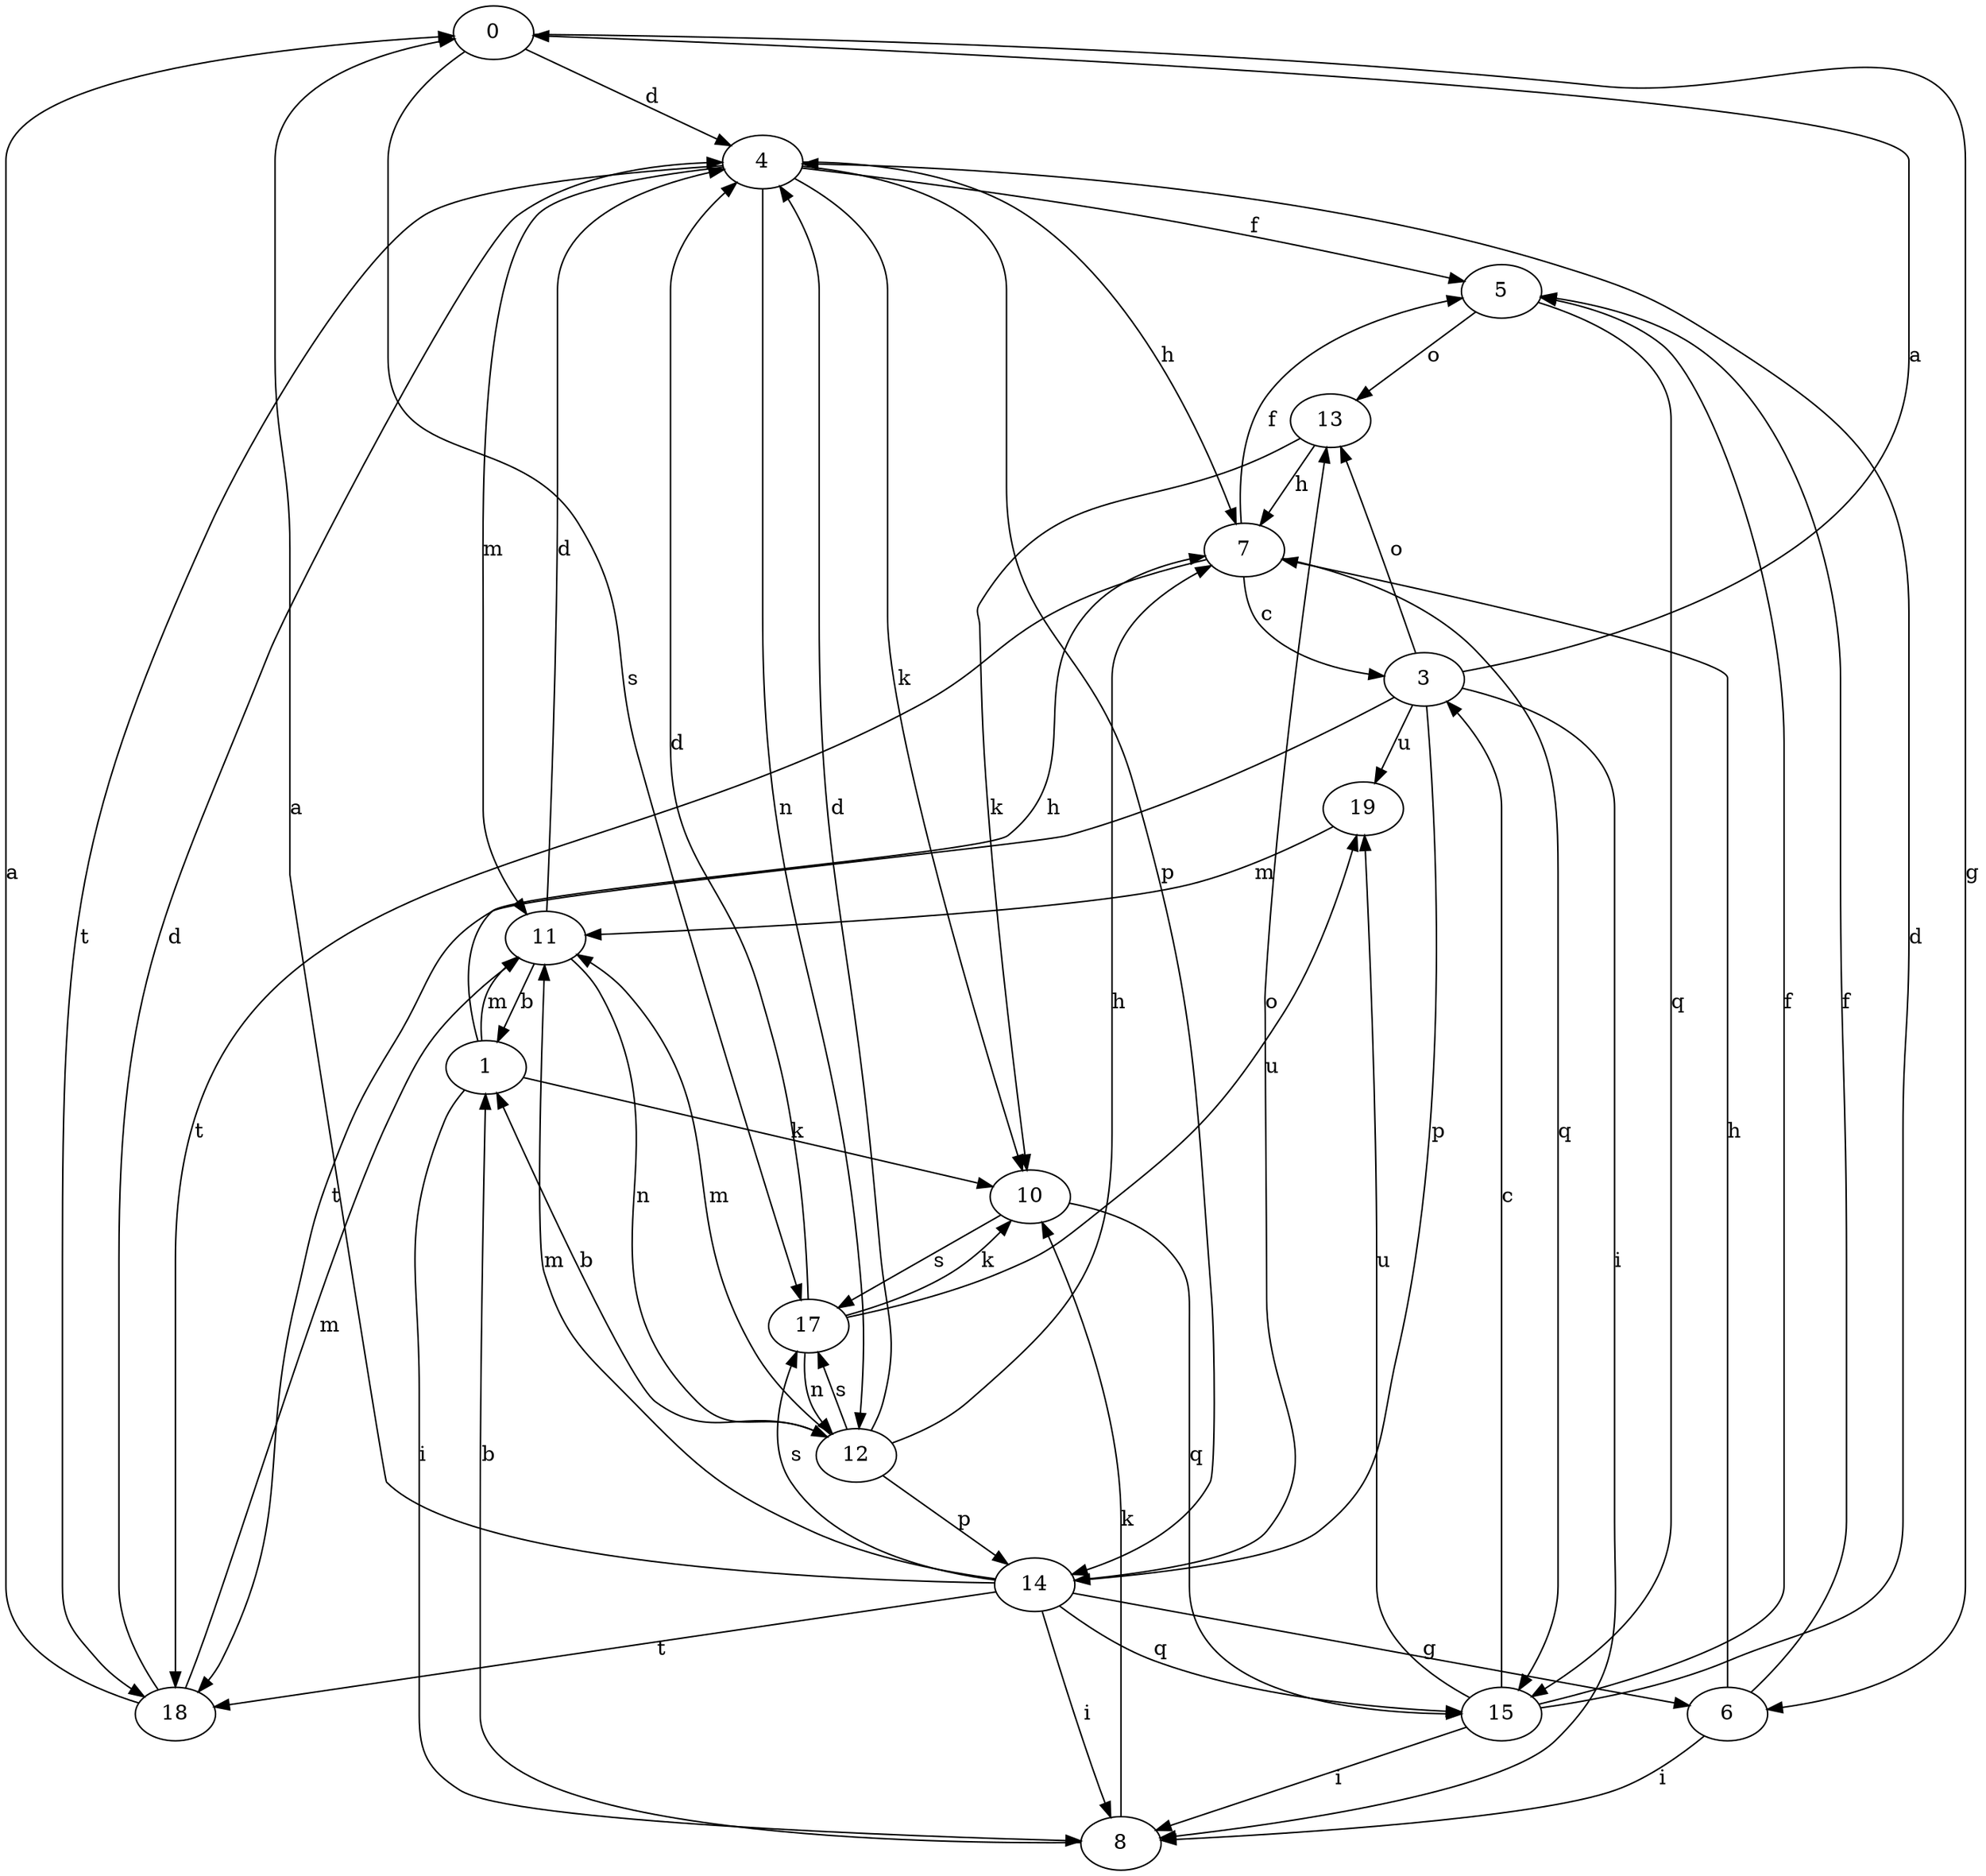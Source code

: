 strict digraph  {
0;
1;
3;
4;
5;
6;
7;
8;
10;
11;
12;
13;
14;
15;
17;
18;
19;
0 -> 4  [label=d];
0 -> 6  [label=g];
0 -> 17  [label=s];
1 -> 7  [label=h];
1 -> 8  [label=i];
1 -> 10  [label=k];
1 -> 11  [label=m];
3 -> 0  [label=a];
3 -> 8  [label=i];
3 -> 13  [label=o];
3 -> 14  [label=p];
3 -> 18  [label=t];
3 -> 19  [label=u];
4 -> 5  [label=f];
4 -> 7  [label=h];
4 -> 10  [label=k];
4 -> 11  [label=m];
4 -> 12  [label=n];
4 -> 14  [label=p];
4 -> 18  [label=t];
5 -> 13  [label=o];
5 -> 15  [label=q];
6 -> 5  [label=f];
6 -> 7  [label=h];
6 -> 8  [label=i];
7 -> 3  [label=c];
7 -> 5  [label=f];
7 -> 15  [label=q];
7 -> 18  [label=t];
8 -> 1  [label=b];
8 -> 10  [label=k];
10 -> 15  [label=q];
10 -> 17  [label=s];
11 -> 1  [label=b];
11 -> 4  [label=d];
11 -> 12  [label=n];
12 -> 1  [label=b];
12 -> 4  [label=d];
12 -> 7  [label=h];
12 -> 11  [label=m];
12 -> 14  [label=p];
12 -> 17  [label=s];
13 -> 7  [label=h];
13 -> 10  [label=k];
14 -> 0  [label=a];
14 -> 6  [label=g];
14 -> 8  [label=i];
14 -> 11  [label=m];
14 -> 13  [label=o];
14 -> 15  [label=q];
14 -> 17  [label=s];
14 -> 18  [label=t];
15 -> 3  [label=c];
15 -> 4  [label=d];
15 -> 5  [label=f];
15 -> 8  [label=i];
15 -> 19  [label=u];
17 -> 4  [label=d];
17 -> 10  [label=k];
17 -> 12  [label=n];
17 -> 19  [label=u];
18 -> 0  [label=a];
18 -> 4  [label=d];
18 -> 11  [label=m];
19 -> 11  [label=m];
}
